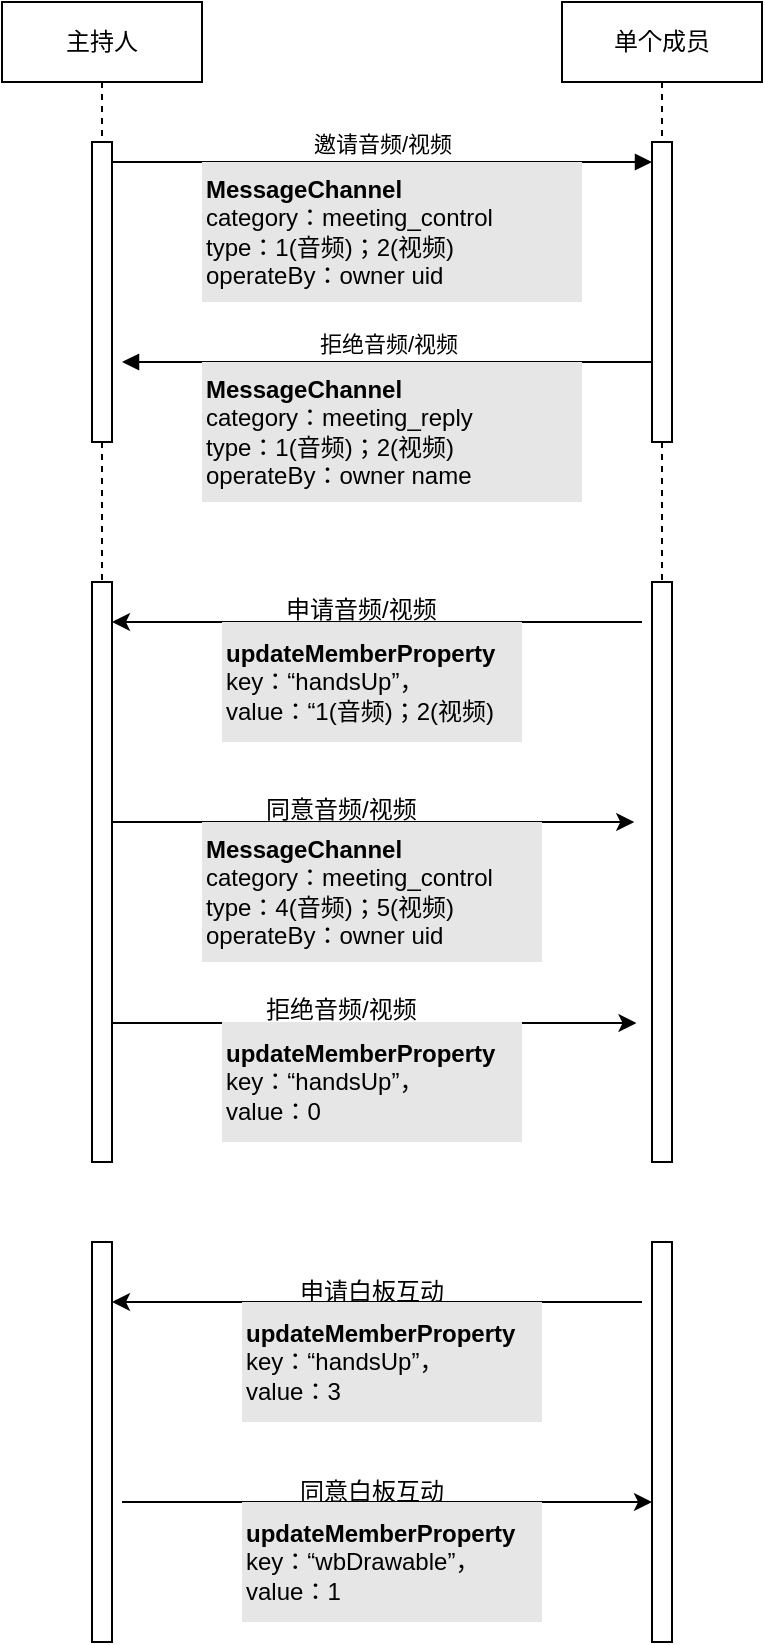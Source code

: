 <mxfile version="21.6.9" type="github">
  <diagram name="Page-1" id="2YBvvXClWsGukQMizWep">
    <mxGraphModel dx="1358" dy="722" grid="1" gridSize="10" guides="1" tooltips="1" connect="1" arrows="1" fold="1" page="1" pageScale="1" pageWidth="850" pageHeight="1100" math="0" shadow="0">
      <root>
        <mxCell id="0" />
        <mxCell id="1" parent="0" />
        <mxCell id="aM9ryv3xv72pqoxQDRHE-1" value="主持人" style="shape=umlLifeline;perimeter=lifelinePerimeter;whiteSpace=wrap;html=1;container=0;dropTarget=0;collapsible=0;recursiveResize=0;outlineConnect=0;portConstraint=eastwest;newEdgeStyle={&quot;edgeStyle&quot;:&quot;elbowEdgeStyle&quot;,&quot;elbow&quot;:&quot;vertical&quot;,&quot;curved&quot;:0,&quot;rounded&quot;:0};" parent="1" vertex="1">
          <mxGeometry x="40" y="40" width="100" height="290" as="geometry" />
        </mxCell>
        <mxCell id="aM9ryv3xv72pqoxQDRHE-2" value="" style="html=1;points=[];perimeter=orthogonalPerimeter;outlineConnect=0;targetShapes=umlLifeline;portConstraint=eastwest;newEdgeStyle={&quot;edgeStyle&quot;:&quot;elbowEdgeStyle&quot;,&quot;elbow&quot;:&quot;vertical&quot;,&quot;curved&quot;:0,&quot;rounded&quot;:0};" parent="aM9ryv3xv72pqoxQDRHE-1" vertex="1">
          <mxGeometry x="45" y="70" width="10" height="150" as="geometry" />
        </mxCell>
        <mxCell id="aM9ryv3xv72pqoxQDRHE-5" value="单个成员" style="shape=umlLifeline;perimeter=lifelinePerimeter;whiteSpace=wrap;html=1;container=0;dropTarget=0;collapsible=0;recursiveResize=0;outlineConnect=0;portConstraint=eastwest;newEdgeStyle={&quot;edgeStyle&quot;:&quot;elbowEdgeStyle&quot;,&quot;elbow&quot;:&quot;vertical&quot;,&quot;curved&quot;:0,&quot;rounded&quot;:0};" parent="1" vertex="1">
          <mxGeometry x="320" y="40" width="100" height="290" as="geometry" />
        </mxCell>
        <mxCell id="aM9ryv3xv72pqoxQDRHE-6" value="" style="html=1;points=[];perimeter=orthogonalPerimeter;outlineConnect=0;targetShapes=umlLifeline;portConstraint=eastwest;newEdgeStyle={&quot;edgeStyle&quot;:&quot;elbowEdgeStyle&quot;,&quot;elbow&quot;:&quot;vertical&quot;,&quot;curved&quot;:0,&quot;rounded&quot;:0};" parent="aM9ryv3xv72pqoxQDRHE-5" vertex="1">
          <mxGeometry x="45" y="70" width="10" height="150" as="geometry" />
        </mxCell>
        <mxCell id="aM9ryv3xv72pqoxQDRHE-7" value="邀请音频/视频" style="html=1;verticalAlign=bottom;endArrow=block;edgeStyle=elbowEdgeStyle;elbow=vertical;curved=0;rounded=0;" parent="1" source="aM9ryv3xv72pqoxQDRHE-2" target="aM9ryv3xv72pqoxQDRHE-6" edge="1">
          <mxGeometry relative="1" as="geometry">
            <mxPoint x="195" y="130" as="sourcePoint" />
            <Array as="points">
              <mxPoint x="180" y="120" />
            </Array>
          </mxGeometry>
        </mxCell>
        <mxCell id="aM9ryv3xv72pqoxQDRHE-9" value="拒绝音频/视频" style="html=1;verticalAlign=bottom;endArrow=block;edgeStyle=elbowEdgeStyle;elbow=horizontal;curved=0;rounded=0;" parent="1" edge="1">
          <mxGeometry relative="1" as="geometry">
            <mxPoint x="365" y="220" as="sourcePoint" />
            <Array as="points">
              <mxPoint x="240" y="220" />
              <mxPoint x="190" y="190" />
            </Array>
            <mxPoint x="100" y="220" as="targetPoint" />
          </mxGeometry>
        </mxCell>
        <mxCell id="WR2cKldj05sOm4i5absi-1" value="&lt;b&gt;MessageChannel&lt;/b&gt;&lt;br&gt;category：meeting_control&lt;br&gt;type：1(音频)；2(视频)&lt;br&gt;operateBy：owner uid" style="text;html=1;strokeColor=none;fillColor=#E6E6E6;align=left;verticalAlign=middle;whiteSpace=wrap;rounded=0;" vertex="1" parent="1">
          <mxGeometry x="140" y="120" width="190" height="70" as="geometry" />
        </mxCell>
        <mxCell id="WR2cKldj05sOm4i5absi-2" value="&lt;b style=&quot;border-color: var(--border-color); text-align: left;&quot;&gt;MessageChannel&lt;/b&gt;&lt;br&gt;category：meeting_reply&lt;br&gt;type：1(音频)；2(视频)&lt;br&gt;operateBy：owner name" style="text;html=1;strokeColor=none;fillColor=#E6E6E6;align=left;verticalAlign=middle;whiteSpace=wrap;rounded=0;" vertex="1" parent="1">
          <mxGeometry x="140" y="220" width="190" height="70" as="geometry" />
        </mxCell>
        <mxCell id="WR2cKldj05sOm4i5absi-3" style="edgeStyle=elbowEdgeStyle;rounded=0;orthogonalLoop=1;jettySize=auto;html=1;elbow=vertical;curved=0;" edge="1" parent="1">
          <mxGeometry relative="1" as="geometry">
            <mxPoint x="360" y="350" as="sourcePoint" />
            <mxPoint x="95" y="350" as="targetPoint" />
            <Array as="points">
              <mxPoint x="320" y="350" />
            </Array>
          </mxGeometry>
        </mxCell>
        <mxCell id="WR2cKldj05sOm4i5absi-4" value="申请音频/视频" style="text;whiteSpace=wrap;html=1;" vertex="1" parent="1">
          <mxGeometry x="180" y="330" width="110" height="40" as="geometry" />
        </mxCell>
        <mxCell id="WR2cKldj05sOm4i5absi-5" value="&lt;b&gt;updateMemberProperty&lt;/b&gt;&lt;br&gt;key：“handsUp”，&lt;br&gt;value：“1(音频)；2(视频)" style="text;html=1;strokeColor=none;fillColor=#E6E6E6;align=left;verticalAlign=middle;whiteSpace=wrap;rounded=0;" vertex="1" parent="1">
          <mxGeometry x="150" y="350" width="150" height="60" as="geometry" />
        </mxCell>
        <mxCell id="WR2cKldj05sOm4i5absi-6" style="edgeStyle=elbowEdgeStyle;rounded=0;orthogonalLoop=1;jettySize=auto;html=1;elbow=vertical;curved=0;" edge="1" parent="1">
          <mxGeometry relative="1" as="geometry">
            <mxPoint x="93.88" y="450" as="sourcePoint" />
            <mxPoint x="356.13" y="450" as="targetPoint" />
          </mxGeometry>
        </mxCell>
        <mxCell id="WR2cKldj05sOm4i5absi-7" value="同意音频/视频" style="text;whiteSpace=wrap;html=1;" vertex="1" parent="1">
          <mxGeometry x="170" y="430" width="110" height="40" as="geometry" />
        </mxCell>
        <mxCell id="WR2cKldj05sOm4i5absi-8" value="&lt;b style=&quot;border-color: var(--border-color); text-align: left;&quot;&gt;MessageChannel&lt;br&gt;&lt;/b&gt;category：meeting_control&lt;br&gt;type：4(音频)；5(视频)&lt;br&gt;operateBy：owner uid" style="text;html=1;strokeColor=none;fillColor=#E6E6E6;align=left;verticalAlign=middle;whiteSpace=wrap;rounded=0;" vertex="1" parent="1">
          <mxGeometry x="140" y="450" width="170" height="70" as="geometry" />
        </mxCell>
        <mxCell id="WR2cKldj05sOm4i5absi-10" value="拒绝音频/视频" style="text;whiteSpace=wrap;html=1;" vertex="1" parent="1">
          <mxGeometry x="170" y="530" width="110" height="40" as="geometry" />
        </mxCell>
        <mxCell id="WR2cKldj05sOm4i5absi-11" style="edgeStyle=elbowEdgeStyle;rounded=0;orthogonalLoop=1;jettySize=auto;html=1;elbow=vertical;curved=0;" edge="1" parent="1">
          <mxGeometry relative="1" as="geometry">
            <mxPoint x="95" y="550.5" as="sourcePoint" />
            <mxPoint x="357.25" y="550" as="targetPoint" />
          </mxGeometry>
        </mxCell>
        <mxCell id="WR2cKldj05sOm4i5absi-12" value="&lt;b&gt;updateMemberProperty&lt;br&gt;&lt;/b&gt;key：“handsUp”，&lt;br&gt;value：0" style="text;html=1;strokeColor=none;fillColor=#E6E6E6;align=left;verticalAlign=middle;whiteSpace=wrap;rounded=0;" vertex="1" parent="1">
          <mxGeometry x="150" y="550" width="150" height="60" as="geometry" />
        </mxCell>
        <mxCell id="WR2cKldj05sOm4i5absi-16" value="" style="html=1;points=[];perimeter=orthogonalPerimeter;outlineConnect=0;targetShapes=umlLifeline;portConstraint=eastwest;newEdgeStyle={&quot;edgeStyle&quot;:&quot;elbowEdgeStyle&quot;,&quot;elbow&quot;:&quot;vertical&quot;,&quot;curved&quot;:0,&quot;rounded&quot;:0};" vertex="1" parent="1">
          <mxGeometry x="365" y="330" width="10" height="290" as="geometry" />
        </mxCell>
        <mxCell id="WR2cKldj05sOm4i5absi-17" value="" style="html=1;points=[];perimeter=orthogonalPerimeter;outlineConnect=0;targetShapes=umlLifeline;portConstraint=eastwest;newEdgeStyle={&quot;edgeStyle&quot;:&quot;elbowEdgeStyle&quot;,&quot;elbow&quot;:&quot;vertical&quot;,&quot;curved&quot;:0,&quot;rounded&quot;:0};" vertex="1" parent="1">
          <mxGeometry x="85" y="330" width="10" height="290" as="geometry" />
        </mxCell>
        <mxCell id="WR2cKldj05sOm4i5absi-23" style="edgeStyle=elbowEdgeStyle;rounded=0;orthogonalLoop=1;jettySize=auto;html=1;elbow=vertical;curved=0;" edge="1" parent="1">
          <mxGeometry relative="1" as="geometry">
            <mxPoint x="95" y="690" as="targetPoint" />
            <mxPoint x="360" y="690" as="sourcePoint" />
          </mxGeometry>
        </mxCell>
        <mxCell id="WR2cKldj05sOm4i5absi-20" value="" style="html=1;points=[];perimeter=orthogonalPerimeter;outlineConnect=0;targetShapes=umlLifeline;portConstraint=eastwest;newEdgeStyle={&quot;edgeStyle&quot;:&quot;elbowEdgeStyle&quot;,&quot;elbow&quot;:&quot;vertical&quot;,&quot;curved&quot;:0,&quot;rounded&quot;:0};" vertex="1" parent="1">
          <mxGeometry x="365" y="660" width="10" height="200" as="geometry" />
        </mxCell>
        <mxCell id="WR2cKldj05sOm4i5absi-22" style="edgeStyle=elbowEdgeStyle;rounded=0;orthogonalLoop=1;jettySize=auto;html=1;elbow=vertical;curved=0;shadow=0;" edge="1" parent="1">
          <mxGeometry relative="1" as="geometry">
            <mxPoint x="365" y="790" as="targetPoint" />
            <mxPoint x="100" y="790" as="sourcePoint" />
          </mxGeometry>
        </mxCell>
        <mxCell id="WR2cKldj05sOm4i5absi-21" value="" style="html=1;points=[];perimeter=orthogonalPerimeter;outlineConnect=0;targetShapes=umlLifeline;portConstraint=eastwest;newEdgeStyle={&quot;edgeStyle&quot;:&quot;elbowEdgeStyle&quot;,&quot;elbow&quot;:&quot;vertical&quot;,&quot;curved&quot;:0,&quot;rounded&quot;:0};" vertex="1" parent="1">
          <mxGeometry x="85" y="660" width="10" height="200" as="geometry" />
        </mxCell>
        <mxCell id="WR2cKldj05sOm4i5absi-24" value="申请白板互动" style="text;html=1;strokeColor=none;fillColor=none;align=center;verticalAlign=middle;whiteSpace=wrap;rounded=0;" vertex="1" parent="1">
          <mxGeometry x="180" y="670" width="90" height="30" as="geometry" />
        </mxCell>
        <mxCell id="WR2cKldj05sOm4i5absi-25" value="&lt;b&gt;updateMemberProperty&lt;/b&gt;&lt;br&gt;key：“handsUp”，&lt;br&gt;value：3" style="text;html=1;strokeColor=none;fillColor=#E6E6E6;align=left;verticalAlign=middle;whiteSpace=wrap;rounded=0;" vertex="1" parent="1">
          <mxGeometry x="160" y="690" width="150" height="60" as="geometry" />
        </mxCell>
        <mxCell id="WR2cKldj05sOm4i5absi-26" value="同意白板互动" style="text;html=1;strokeColor=none;fillColor=none;align=center;verticalAlign=middle;whiteSpace=wrap;rounded=0;" vertex="1" parent="1">
          <mxGeometry x="180" y="770" width="90" height="30" as="geometry" />
        </mxCell>
        <mxCell id="WR2cKldj05sOm4i5absi-31" value="&lt;b&gt;updateMemberProperty&lt;/b&gt;&lt;br&gt;key：“wbDrawable”，&lt;br&gt;value：1" style="text;html=1;strokeColor=none;fillColor=#E6E6E6;align=left;verticalAlign=middle;whiteSpace=wrap;rounded=0;" vertex="1" parent="1">
          <mxGeometry x="160" y="790" width="150" height="60" as="geometry" />
        </mxCell>
      </root>
    </mxGraphModel>
  </diagram>
</mxfile>
